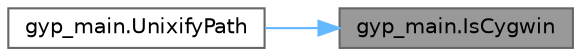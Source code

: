 digraph "gyp_main.IsCygwin"
{
 // LATEX_PDF_SIZE
  bgcolor="transparent";
  edge [fontname=Helvetica,fontsize=10,labelfontname=Helvetica,labelfontsize=10];
  node [fontname=Helvetica,fontsize=10,shape=box,height=0.2,width=0.4];
  rankdir="RL";
  Node1 [id="Node000001",label="gyp_main.IsCygwin",height=0.2,width=0.4,color="gray40", fillcolor="grey60", style="filled", fontcolor="black",tooltip=" "];
  Node1 -> Node2 [id="edge1_Node000001_Node000002",dir="back",color="steelblue1",style="solid",tooltip=" "];
  Node2 [id="Node000002",label="gyp_main.UnixifyPath",height=0.2,width=0.4,color="grey40", fillcolor="white", style="filled",URL="$namespacegyp__main.html#abdcb36fb700a639e13d7744c58051e38",tooltip=" "];
}
